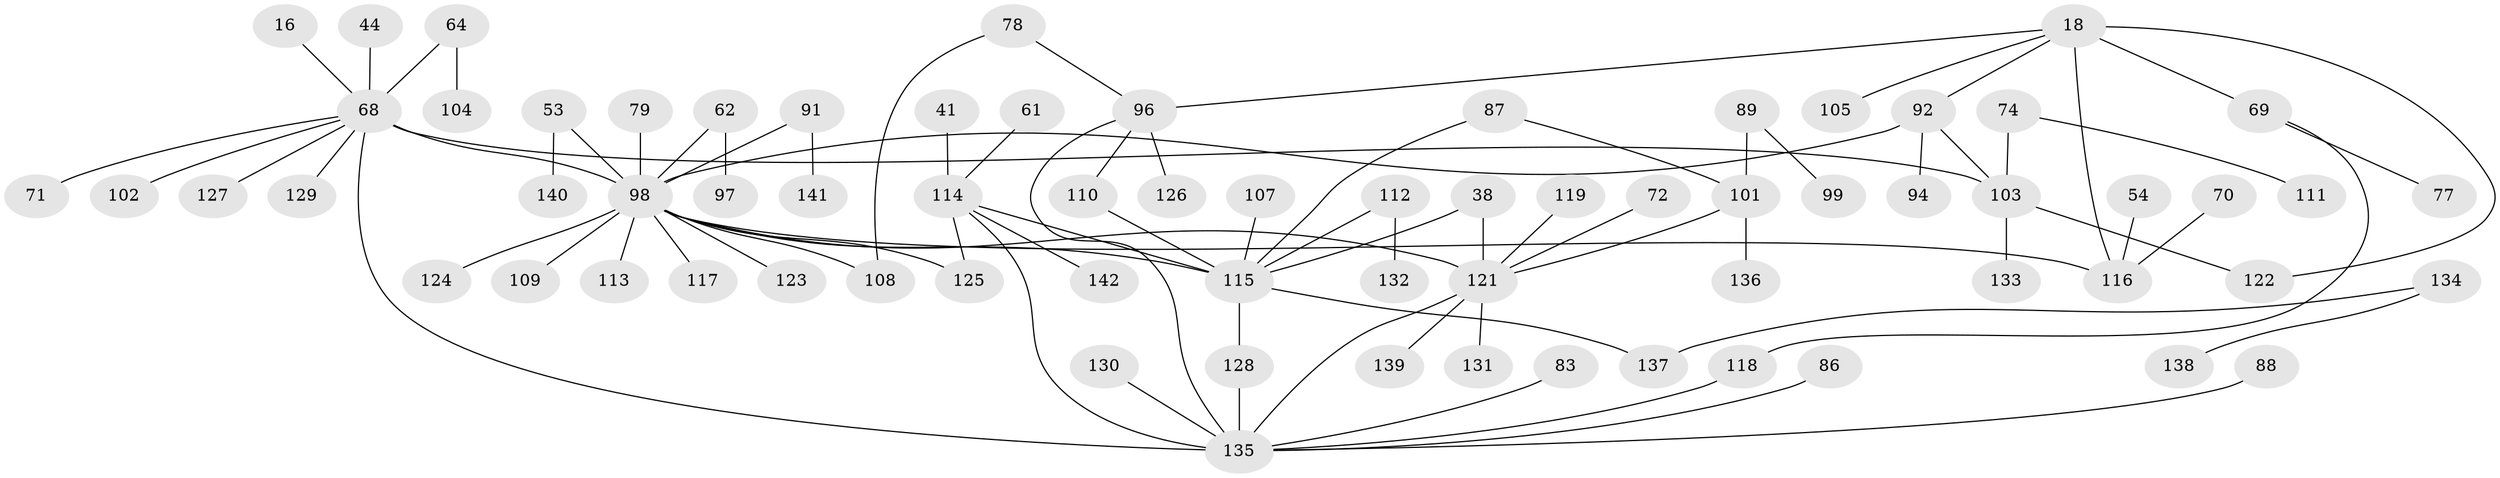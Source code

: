 // original degree distribution, {6: 0.035211267605633804, 7: 0.014084507042253521, 2: 0.24647887323943662, 4: 0.09859154929577464, 5: 0.04225352112676056, 3: 0.176056338028169, 1: 0.3873239436619718}
// Generated by graph-tools (version 1.1) at 2025/41/03/09/25 04:41:56]
// undirected, 71 vertices, 83 edges
graph export_dot {
graph [start="1"]
  node [color=gray90,style=filled];
  16;
  18;
  38;
  41 [super="+36"];
  44;
  53;
  54;
  61;
  62;
  64;
  68 [super="+6+49+55"];
  69 [super="+56"];
  70;
  71;
  72;
  74;
  77;
  78;
  79;
  83;
  86;
  87;
  88;
  89;
  91 [super="+85"];
  92 [super="+52+43"];
  94;
  96 [super="+59"];
  97;
  98 [super="+15+35"];
  99;
  101 [super="+51"];
  102;
  103 [super="+27"];
  104;
  105;
  107;
  108;
  109;
  110 [super="+75"];
  111;
  112 [super="+26+73"];
  113;
  114 [super="+58+93+29+65"];
  115 [super="+66+84+57"];
  116 [super="+34"];
  117;
  118;
  119;
  121 [super="+106+45"];
  122 [super="+19"];
  123;
  124;
  125 [super="+95+76+100"];
  126;
  127;
  128;
  129;
  130;
  131;
  132;
  133;
  134;
  135 [super="+67+81+82"];
  136;
  137 [super="+120"];
  138;
  139;
  140;
  141;
  142;
  16 -- 68;
  18 -- 105;
  18 -- 69 [weight=2];
  18 -- 96;
  18 -- 116;
  18 -- 92;
  18 -- 122;
  38 -- 115;
  38 -- 121;
  41 -- 114;
  44 -- 68;
  53 -- 140;
  53 -- 98;
  54 -- 116;
  61 -- 114;
  62 -- 97;
  62 -- 98;
  64 -- 104;
  64 -- 68;
  68 -- 127;
  68 -- 129;
  68 -- 102;
  68 -- 135 [weight=2];
  68 -- 98 [weight=3];
  68 -- 103 [weight=2];
  68 -- 71;
  69 -- 77;
  69 -- 118;
  70 -- 116;
  72 -- 121;
  74 -- 111;
  74 -- 103;
  78 -- 108;
  78 -- 96;
  79 -- 98;
  83 -- 135;
  86 -- 135;
  87 -- 101;
  87 -- 115;
  88 -- 135;
  89 -- 99;
  89 -- 101;
  91 -- 141;
  91 -- 98;
  92 -- 94;
  92 -- 103;
  92 -- 98;
  96 -- 126 [weight=2];
  96 -- 135;
  96 -- 110;
  98 -- 115 [weight=2];
  98 -- 123;
  98 -- 108;
  98 -- 109;
  98 -- 113;
  98 -- 116;
  98 -- 117;
  98 -- 124;
  98 -- 125;
  98 -- 121;
  101 -- 136;
  101 -- 121;
  103 -- 133;
  103 -- 122;
  107 -- 115;
  110 -- 115;
  112 -- 115;
  112 -- 132;
  114 -- 142;
  114 -- 115 [weight=4];
  114 -- 135;
  114 -- 125;
  115 -- 128;
  115 -- 137;
  118 -- 135;
  119 -- 121;
  121 -- 131;
  121 -- 135;
  121 -- 139;
  128 -- 135;
  130 -- 135;
  134 -- 138;
  134 -- 137;
}
